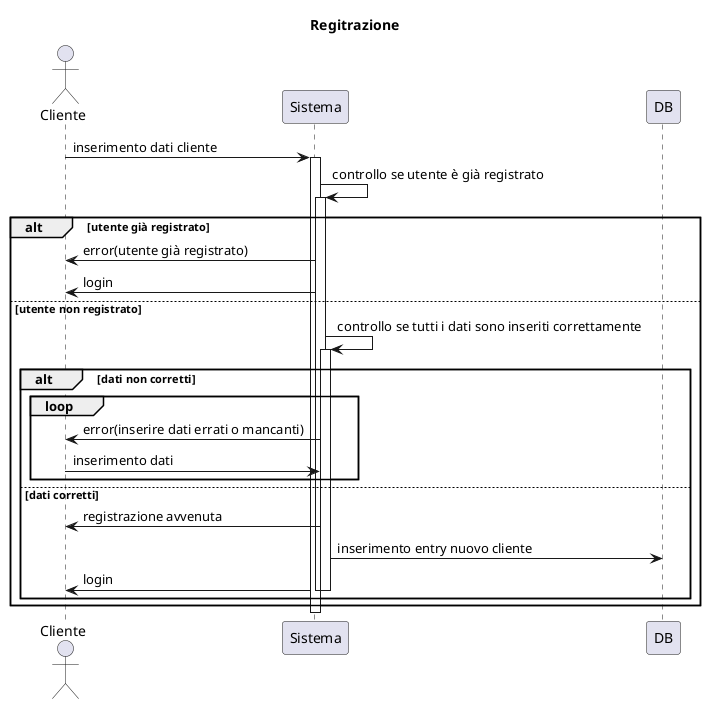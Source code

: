 @startuml
title Regitrazione

actor Cliente

    Cliente -> Sistema : inserimento dati cliente
    activate Sistema

    Sistema -> Sistema : controllo se utente è già registrato
    activate Sistema

    alt utente già registrato
        Sistema -> Cliente: error(utente già registrato)
        Sistema -> Cliente: login

    else utente non registrato
        Sistema -> Sistema: controllo se tutti i dati sono inseriti correttamente
        activate Sistema
        alt dati non corretti
            loop
                Sistema -> Cliente : error(inserire dati errati o mancanti)
                Cliente -> Sistema : inserimento dati
            end
        else dati corretti
            Sistema -> Cliente : registrazione avvenuta
            Sistema -> DB : inserimento entry nuovo cliente
            Sistema -> Cliente : login
        deactivate Sistema
    deactivate Sistema
        end
    end

deactivate Sistema


@enduml